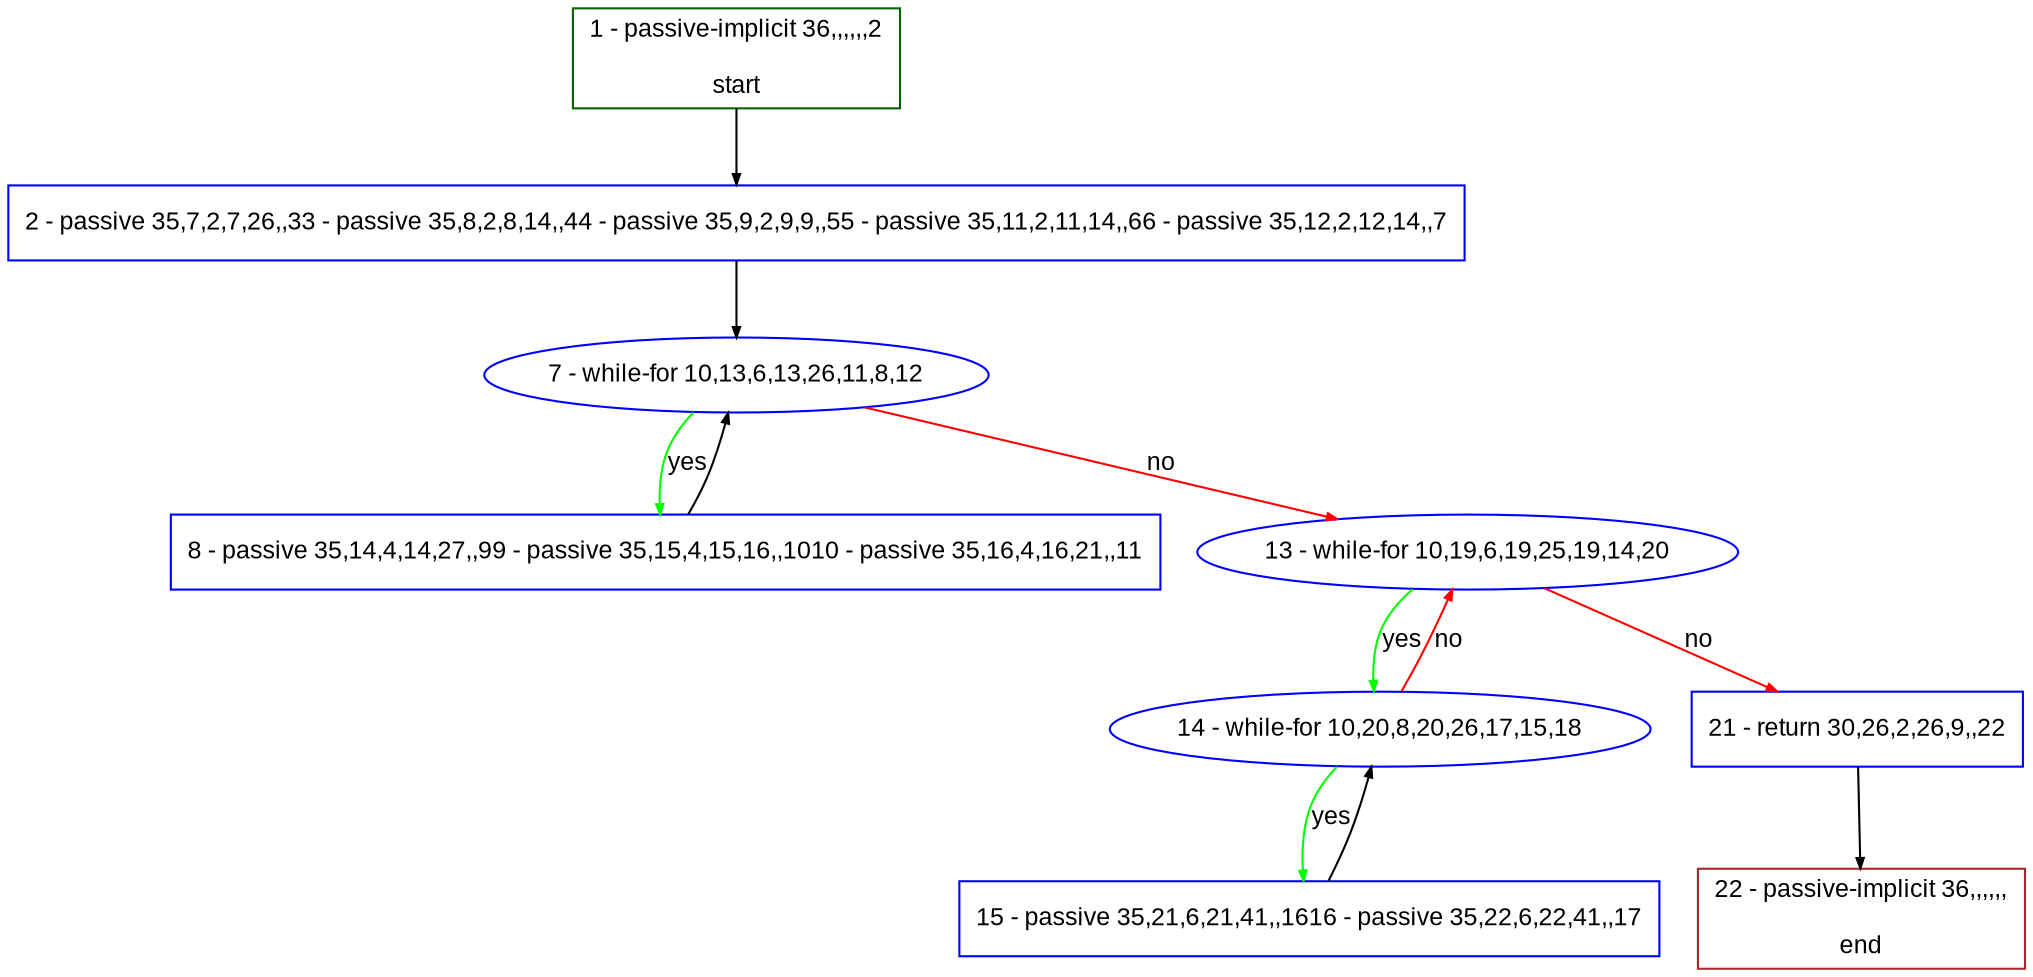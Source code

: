 digraph "" {
  graph [bgcolor="white", fillcolor="#FFFFCC", pack="true", packmode="clust", fontname="Arial", label="", fontsize="12", compound="true", style="rounded,filled"];
  node [node_initialized="no", fillcolor="white", fontname="Arial", label="", color="grey", fontsize="12", fixedsize="false", compound="true", shape="rectangle", style="filled"];
  edge [arrowtail="none", lhead="", fontcolor="black", fontname="Arial", label="", color="black", fontsize="12", arrowhead="normal", arrowsize="0.5", compound="true", ltail="", dir="forward"];
  __N1 [fillcolor="#ffffff", label="2 - passive 35,7,2,7,26,,33 - passive 35,8,2,8,14,,44 - passive 35,9,2,9,9,,55 - passive 35,11,2,11,14,,66 - passive 35,12,2,12,14,,7", color="#0000ff", shape="box", style="filled"];
  __N2 [fillcolor="#ffffff", label="1 - passive-implicit 36,,,,,,2\n\nstart", color="#006400", shape="box", style="filled"];
  __N3 [fillcolor="#ffffff", label="7 - while-for 10,13,6,13,26,11,8,12", color="#0000ff", shape="oval", style="filled"];
  __N4 [fillcolor="#ffffff", label="8 - passive 35,14,4,14,27,,99 - passive 35,15,4,15,16,,1010 - passive 35,16,4,16,21,,11", color="#0000ff", shape="box", style="filled"];
  __N5 [fillcolor="#ffffff", label="13 - while-for 10,19,6,19,25,19,14,20", color="#0000ff", shape="oval", style="filled"];
  __N6 [fillcolor="#ffffff", label="14 - while-for 10,20,8,20,26,17,15,18", color="#0000ff", shape="oval", style="filled"];
  __N7 [fillcolor="#ffffff", label="21 - return 30,26,2,26,9,,22", color="#0000ff", shape="box", style="filled"];
  __N8 [fillcolor="#ffffff", label="15 - passive 35,21,6,21,41,,1616 - passive 35,22,6,22,41,,17", color="#0000ff", shape="box", style="filled"];
  __N9 [fillcolor="#ffffff", label="22 - passive-implicit 36,,,,,,\n\nend", color="#a52a2a", shape="box", style="filled"];
  __N2 -> __N1 [arrowtail="none", color="#000000", label="", arrowhead="normal", dir="forward"];
  __N1 -> __N3 [arrowtail="none", color="#000000", label="", arrowhead="normal", dir="forward"];
  __N3 -> __N4 [arrowtail="none", color="#00ff00", label="yes", arrowhead="normal", dir="forward"];
  __N4 -> __N3 [arrowtail="none", color="#000000", label="", arrowhead="normal", dir="forward"];
  __N3 -> __N5 [arrowtail="none", color="#ff0000", label="no", arrowhead="normal", dir="forward"];
  __N5 -> __N6 [arrowtail="none", color="#00ff00", label="yes", arrowhead="normal", dir="forward"];
  __N6 -> __N5 [arrowtail="none", color="#ff0000", label="no", arrowhead="normal", dir="forward"];
  __N5 -> __N7 [arrowtail="none", color="#ff0000", label="no", arrowhead="normal", dir="forward"];
  __N6 -> __N8 [arrowtail="none", color="#00ff00", label="yes", arrowhead="normal", dir="forward"];
  __N8 -> __N6 [arrowtail="none", color="#000000", label="", arrowhead="normal", dir="forward"];
  __N7 -> __N9 [arrowtail="none", color="#000000", label="", arrowhead="normal", dir="forward"];
}
